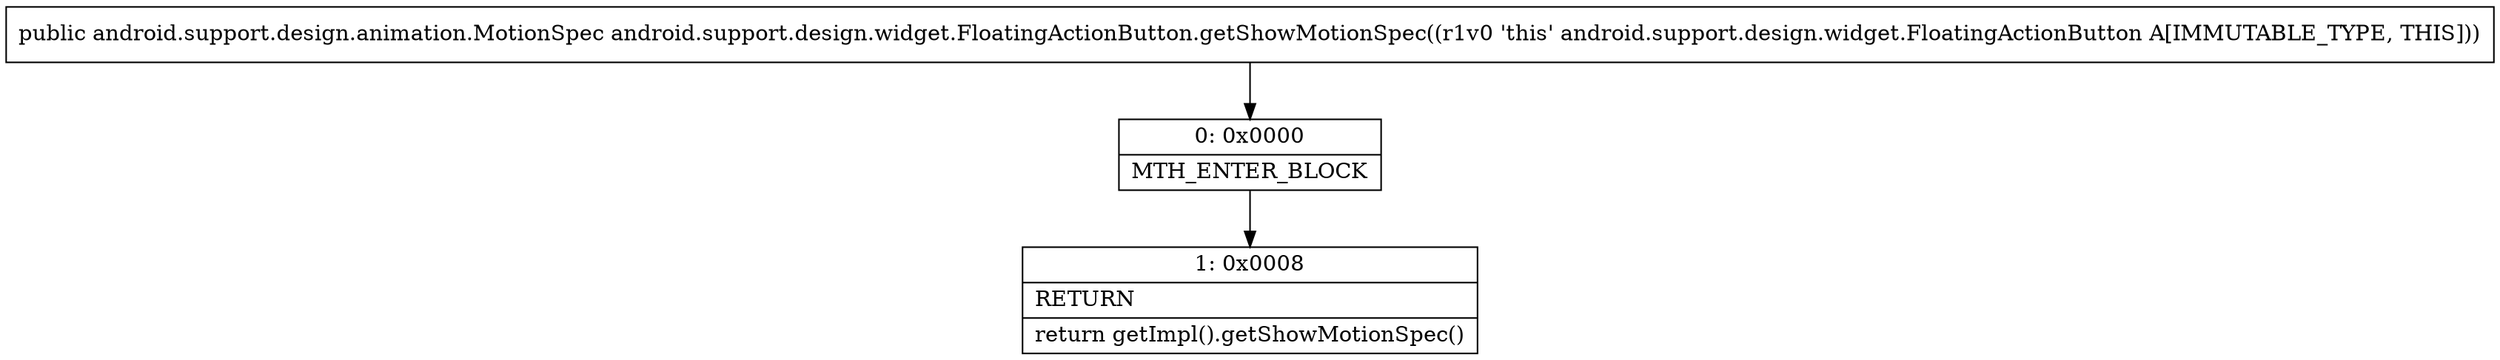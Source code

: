 digraph "CFG forandroid.support.design.widget.FloatingActionButton.getShowMotionSpec()Landroid\/support\/design\/animation\/MotionSpec;" {
Node_0 [shape=record,label="{0\:\ 0x0000|MTH_ENTER_BLOCK\l}"];
Node_1 [shape=record,label="{1\:\ 0x0008|RETURN\l|return getImpl().getShowMotionSpec()\l}"];
MethodNode[shape=record,label="{public android.support.design.animation.MotionSpec android.support.design.widget.FloatingActionButton.getShowMotionSpec((r1v0 'this' android.support.design.widget.FloatingActionButton A[IMMUTABLE_TYPE, THIS])) }"];
MethodNode -> Node_0;
Node_0 -> Node_1;
}

